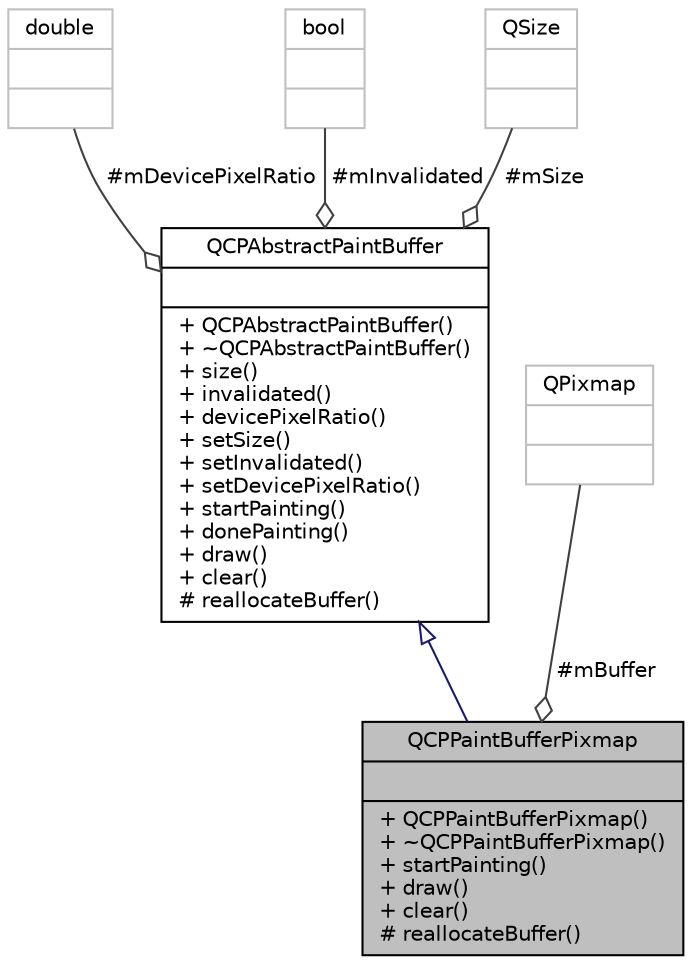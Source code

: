 digraph "QCPPaintBufferPixmap"
{
 // LATEX_PDF_SIZE
  edge [fontname="Helvetica",fontsize="10",labelfontname="Helvetica",labelfontsize="10"];
  node [fontname="Helvetica",fontsize="10",shape=record];
  Node1 [label="{QCPPaintBufferPixmap\n||+ QCPPaintBufferPixmap()\l+ ~QCPPaintBufferPixmap()\l+ startPainting()\l+ draw()\l+ clear()\l# reallocateBuffer()\l}",height=0.2,width=0.4,color="black", fillcolor="grey75", style="filled", fontcolor="black",tooltip="A paint buffer based on QPixmap, using software raster rendering."];
  Node2 -> Node1 [dir="back",color="midnightblue",fontsize="10",style="solid",arrowtail="onormal",fontname="Helvetica"];
  Node2 [label="{QCPAbstractPaintBuffer\n||+ QCPAbstractPaintBuffer()\l+ ~QCPAbstractPaintBuffer()\l+ size()\l+ invalidated()\l+ devicePixelRatio()\l+ setSize()\l+ setInvalidated()\l+ setDevicePixelRatio()\l+ startPainting()\l+ donePainting()\l+ draw()\l+ clear()\l# reallocateBuffer()\l}",height=0.2,width=0.4,color="black", fillcolor="white", style="filled",URL="$classQCPAbstractPaintBuffer.html",tooltip="The abstract base class for paint buffers, which define the rendering backend."];
  Node3 -> Node2 [color="grey25",fontsize="10",style="solid",label=" #mDevicePixelRatio" ,arrowhead="odiamond",fontname="Helvetica"];
  Node3 [label="{double\n||}",height=0.2,width=0.4,color="grey75", fillcolor="white", style="filled",tooltip=" "];
  Node4 -> Node2 [color="grey25",fontsize="10",style="solid",label=" #mInvalidated" ,arrowhead="odiamond",fontname="Helvetica"];
  Node4 [label="{bool\n||}",height=0.2,width=0.4,color="grey75", fillcolor="white", style="filled",tooltip=" "];
  Node5 -> Node2 [color="grey25",fontsize="10",style="solid",label=" #mSize" ,arrowhead="odiamond",fontname="Helvetica"];
  Node5 [label="{QSize\n||}",height=0.2,width=0.4,color="grey75", fillcolor="white", style="filled",tooltip=" "];
  Node6 -> Node1 [color="grey25",fontsize="10",style="solid",label=" #mBuffer" ,arrowhead="odiamond",fontname="Helvetica"];
  Node6 [label="{QPixmap\n||}",height=0.2,width=0.4,color="grey75", fillcolor="white", style="filled",tooltip=" "];
}
